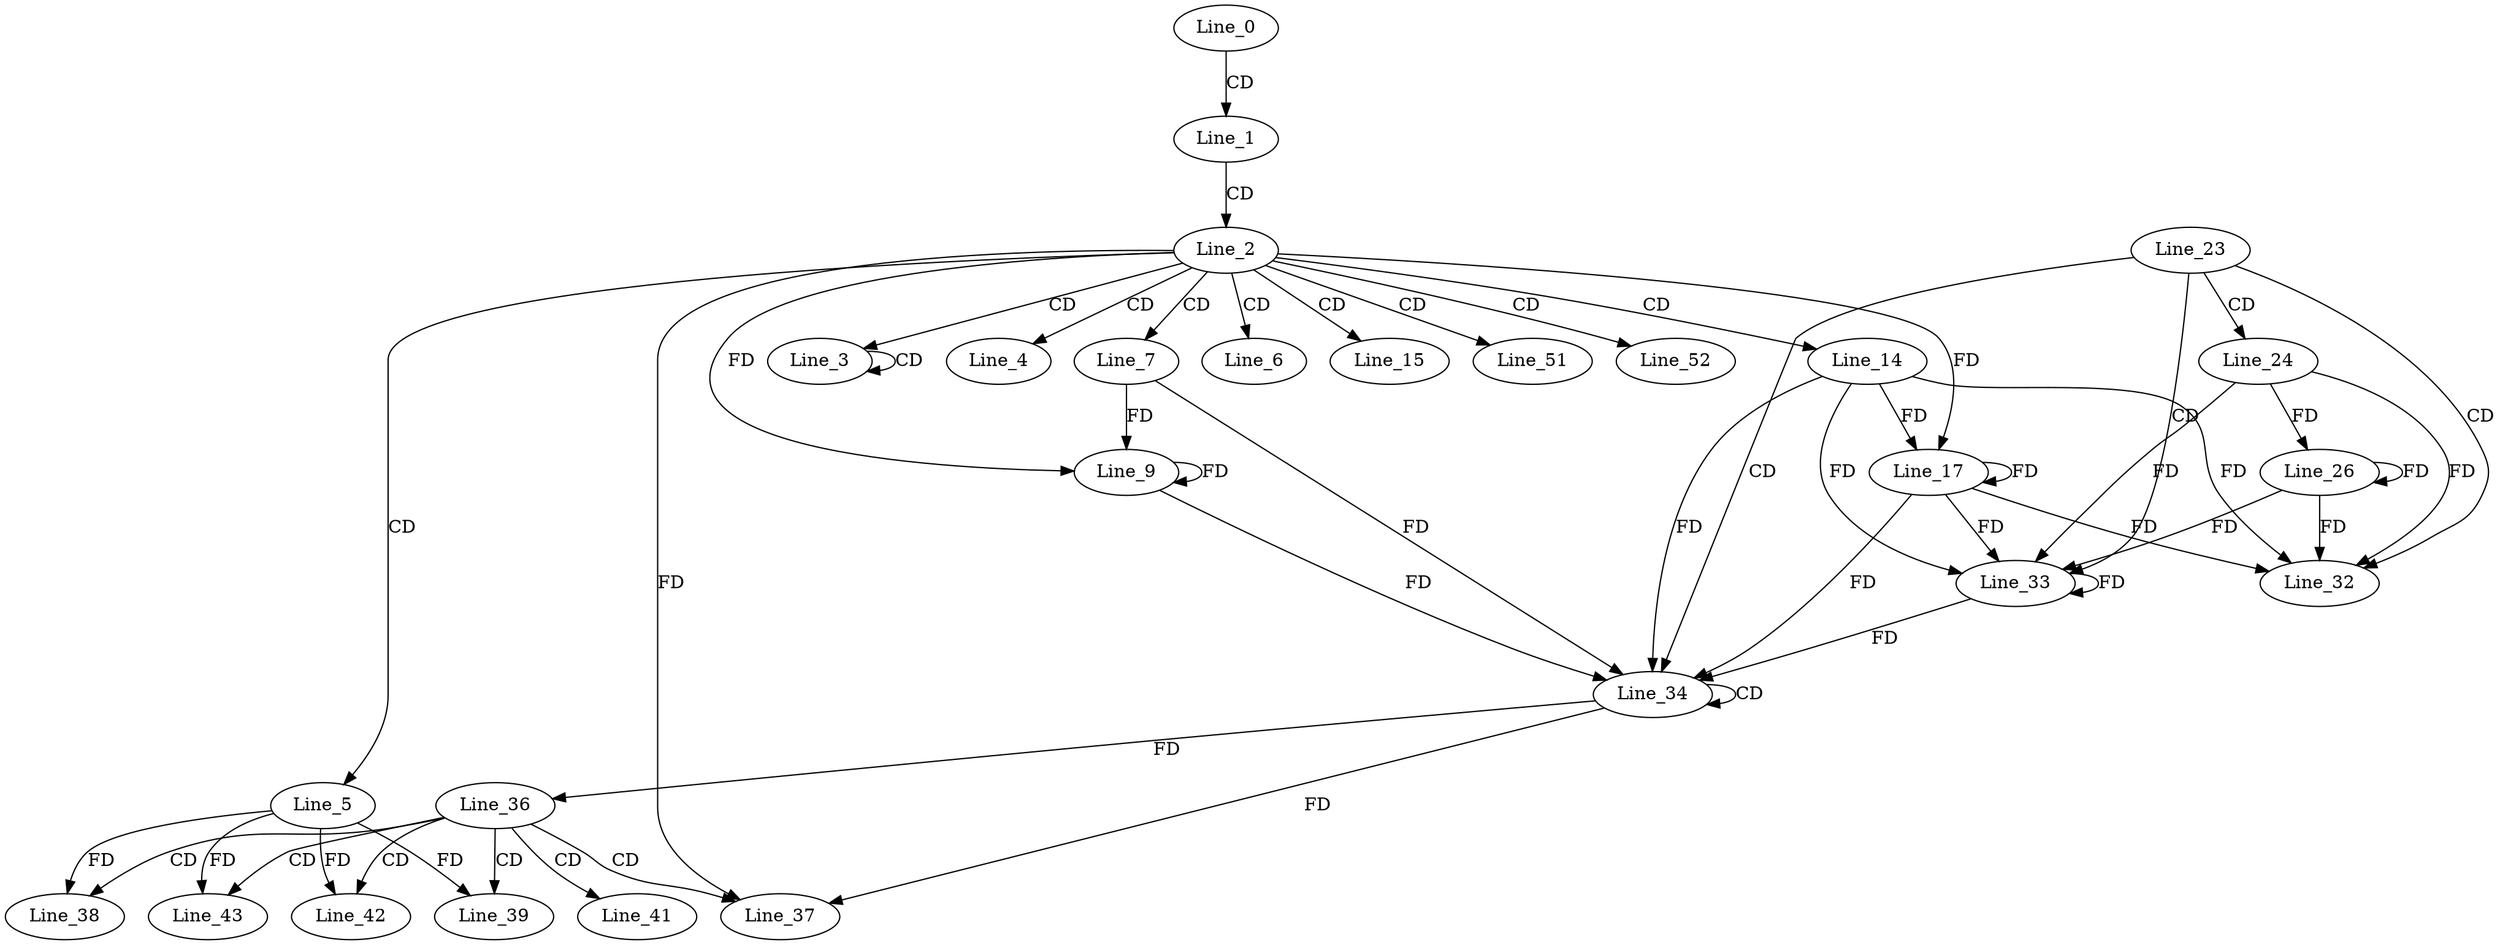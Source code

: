 digraph G {
  Line_0;
  Line_1;
  Line_2;
  Line_3;
  Line_3;
  Line_4;
  Line_5;
  Line_6;
  Line_7;
  Line_9;
  Line_9;
  Line_14;
  Line_15;
  Line_17;
  Line_17;
  Line_23;
  Line_24;
  Line_26;
  Line_26;
  Line_32;
  Line_32;
  Line_32;
  Line_33;
  Line_33;
  Line_33;
  Line_34;
  Line_34;
  Line_36;
  Line_37;
  Line_38;
  Line_39;
  Line_41;
  Line_42;
  Line_43;
  Line_51;
  Line_52;
  Line_0 -> Line_1 [ label="CD" ];
  Line_1 -> Line_2 [ label="CD" ];
  Line_2 -> Line_3 [ label="CD" ];
  Line_3 -> Line_3 [ label="CD" ];
  Line_2 -> Line_4 [ label="CD" ];
  Line_2 -> Line_5 [ label="CD" ];
  Line_2 -> Line_6 [ label="CD" ];
  Line_2 -> Line_7 [ label="CD" ];
  Line_7 -> Line_9 [ label="FD" ];
  Line_9 -> Line_9 [ label="FD" ];
  Line_2 -> Line_9 [ label="FD" ];
  Line_2 -> Line_14 [ label="CD" ];
  Line_2 -> Line_15 [ label="CD" ];
  Line_14 -> Line_17 [ label="FD" ];
  Line_17 -> Line_17 [ label="FD" ];
  Line_2 -> Line_17 [ label="FD" ];
  Line_23 -> Line_24 [ label="CD" ];
  Line_24 -> Line_26 [ label="FD" ];
  Line_26 -> Line_26 [ label="FD" ];
  Line_23 -> Line_32 [ label="CD" ];
  Line_24 -> Line_32 [ label="FD" ];
  Line_26 -> Line_32 [ label="FD" ];
  Line_14 -> Line_32 [ label="FD" ];
  Line_17 -> Line_32 [ label="FD" ];
  Line_23 -> Line_33 [ label="CD" ];
  Line_14 -> Line_33 [ label="FD" ];
  Line_17 -> Line_33 [ label="FD" ];
  Line_33 -> Line_33 [ label="FD" ];
  Line_24 -> Line_33 [ label="FD" ];
  Line_26 -> Line_33 [ label="FD" ];
  Line_23 -> Line_34 [ label="CD" ];
  Line_34 -> Line_34 [ label="CD" ];
  Line_7 -> Line_34 [ label="FD" ];
  Line_9 -> Line_34 [ label="FD" ];
  Line_14 -> Line_34 [ label="FD" ];
  Line_17 -> Line_34 [ label="FD" ];
  Line_33 -> Line_34 [ label="FD" ];
  Line_34 -> Line_36 [ label="FD" ];
  Line_36 -> Line_37 [ label="CD" ];
  Line_2 -> Line_37 [ label="FD" ];
  Line_34 -> Line_37 [ label="FD" ];
  Line_36 -> Line_38 [ label="CD" ];
  Line_5 -> Line_38 [ label="FD" ];
  Line_36 -> Line_39 [ label="CD" ];
  Line_5 -> Line_39 [ label="FD" ];
  Line_36 -> Line_41 [ label="CD" ];
  Line_36 -> Line_42 [ label="CD" ];
  Line_5 -> Line_42 [ label="FD" ];
  Line_36 -> Line_43 [ label="CD" ];
  Line_5 -> Line_43 [ label="FD" ];
  Line_2 -> Line_51 [ label="CD" ];
  Line_2 -> Line_52 [ label="CD" ];
}
